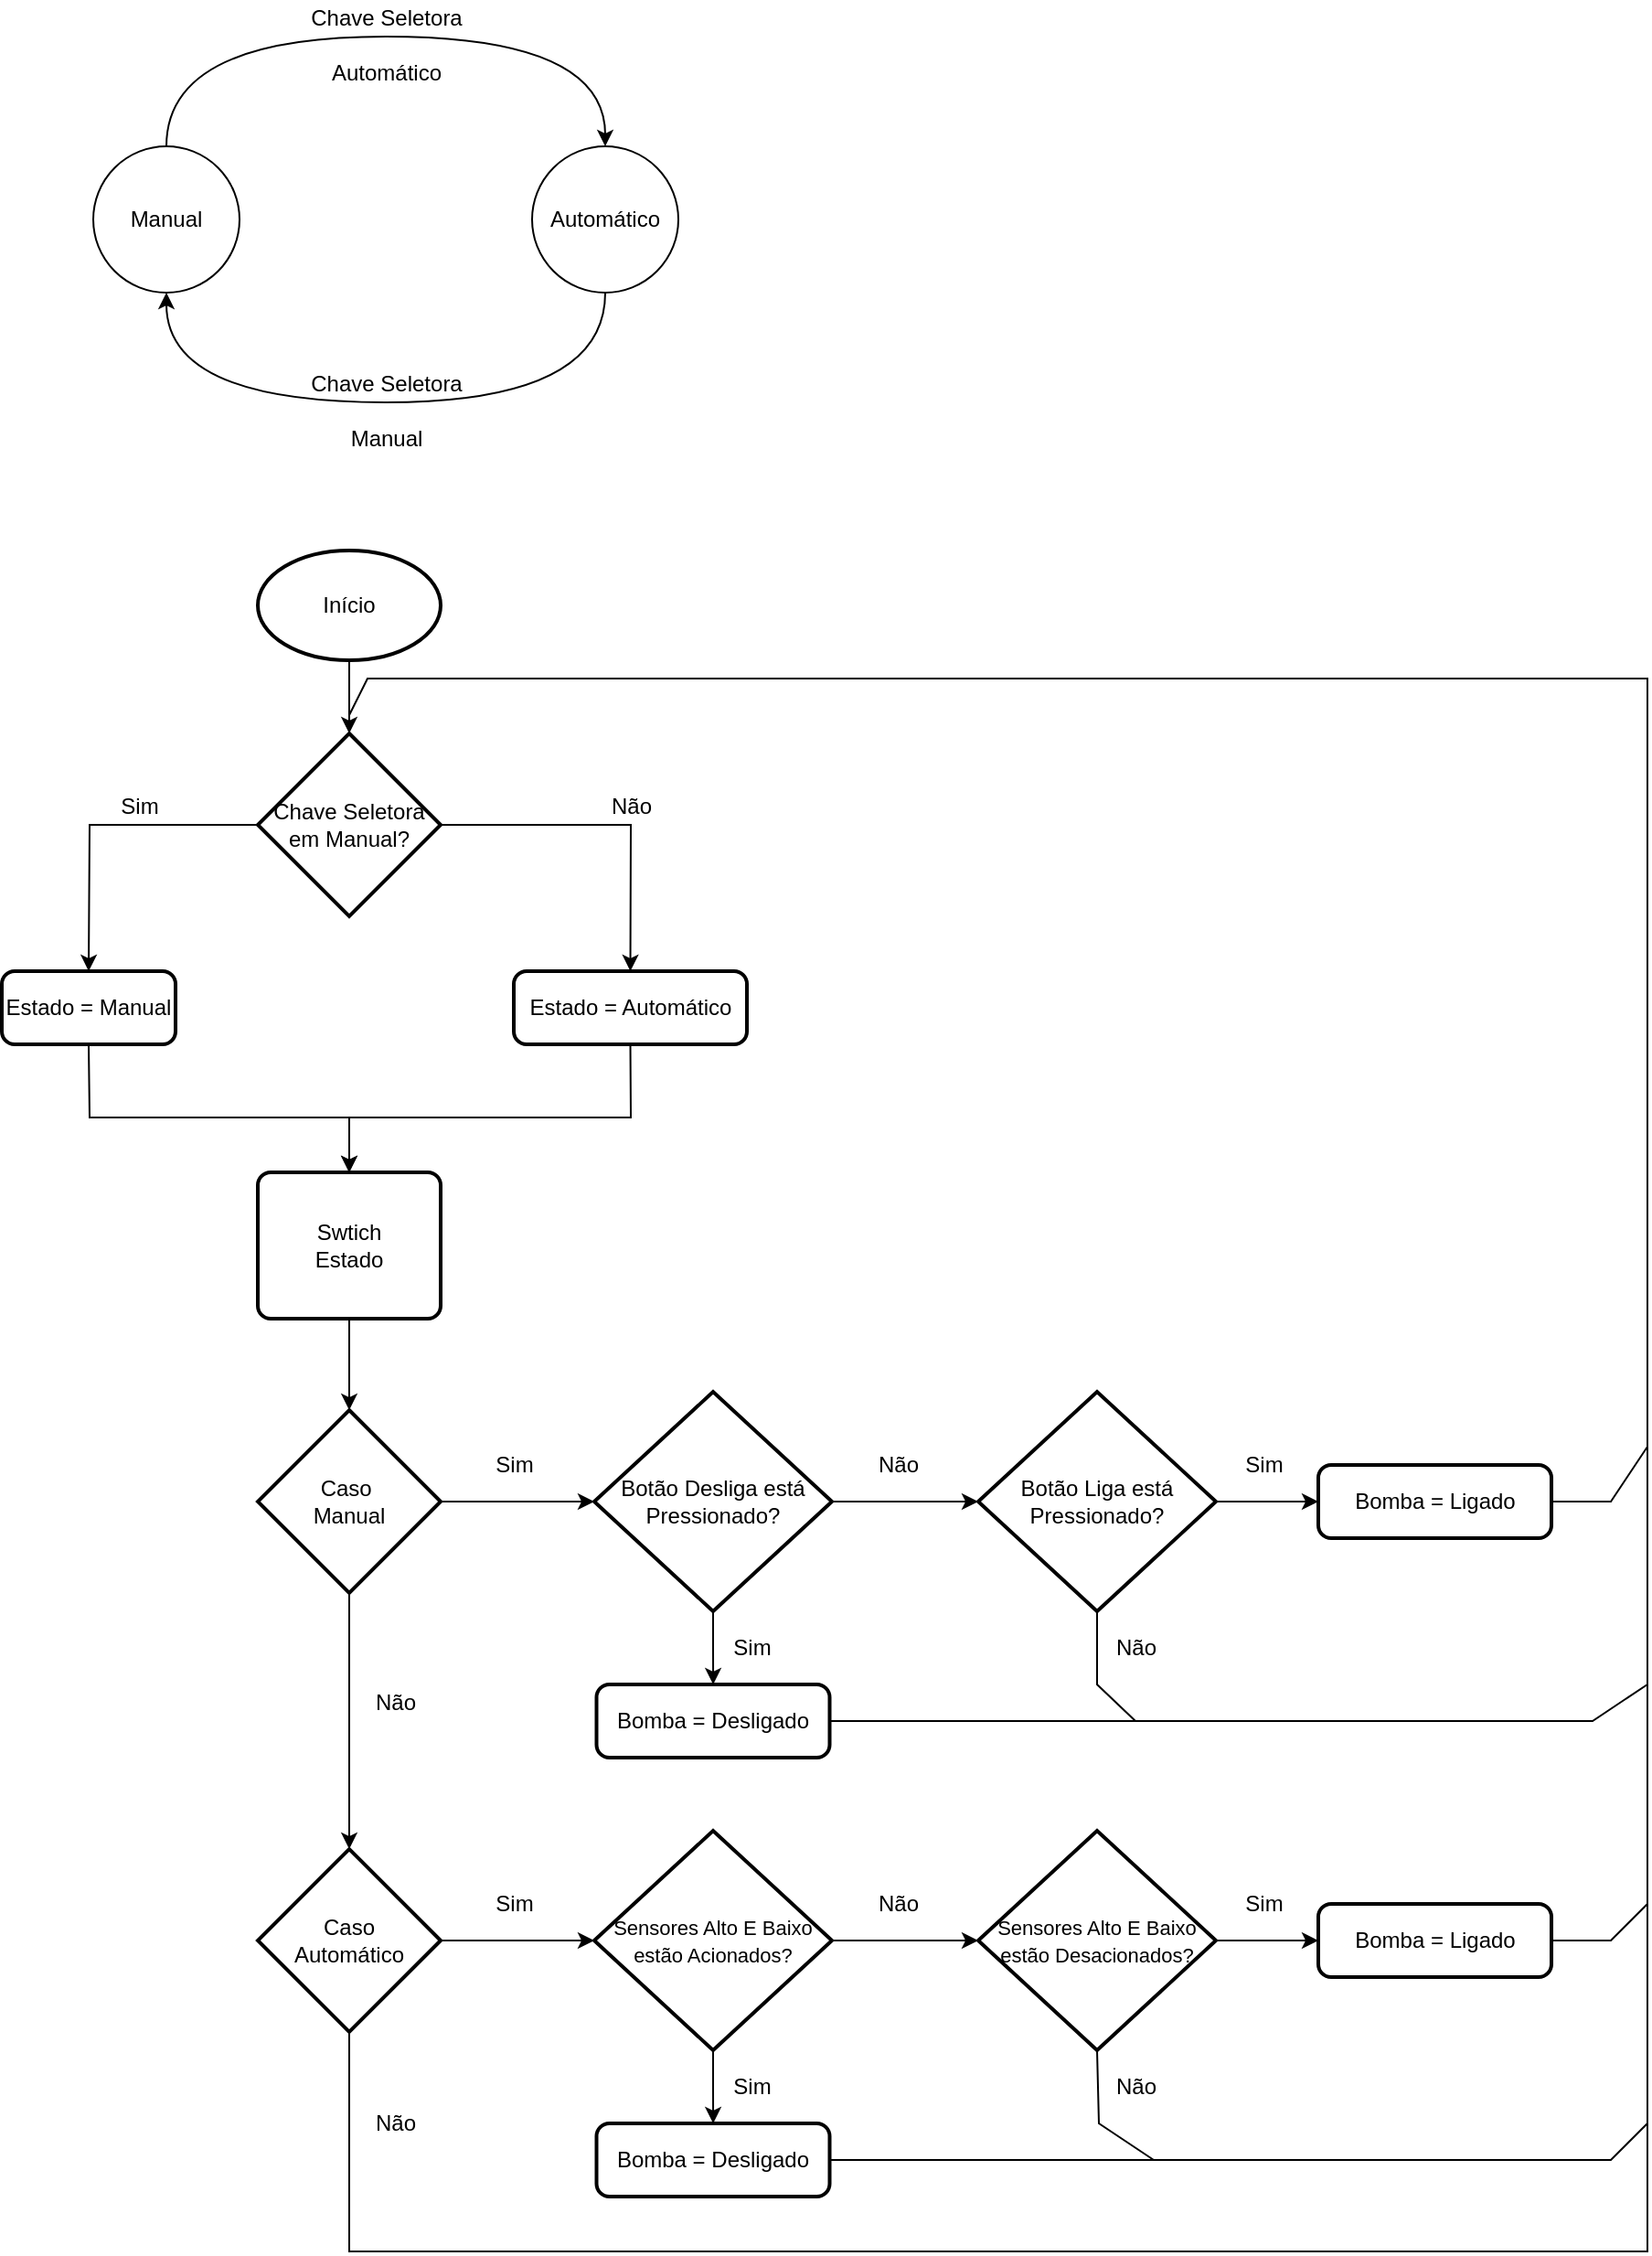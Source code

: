 <mxfile version="18.0.6" type="device"><diagram id="a3adVX1NMiK5i9-fumnj" name="Página-1"><mxGraphModel dx="868" dy="553" grid="1" gridSize="10" guides="1" tooltips="1" connect="1" arrows="1" fold="1" page="1" pageScale="1" pageWidth="827" pageHeight="1169" math="0" shadow="0"><root><mxCell id="0"/><mxCell id="1" parent="0"/><mxCell id="AysoHHVP8rVaqPCPHhLn-1" value="Manual" style="ellipse;whiteSpace=wrap;html=1;aspect=fixed;" parent="1" vertex="1"><mxGeometry x="120" y="109" width="80" height="80" as="geometry"/></mxCell><mxCell id="AysoHHVP8rVaqPCPHhLn-2" value="Automático" style="ellipse;whiteSpace=wrap;html=1;aspect=fixed;" parent="1" vertex="1"><mxGeometry x="360" y="109" width="80" height="80" as="geometry"/></mxCell><mxCell id="AysoHHVP8rVaqPCPHhLn-5" value="" style="curved=1;endArrow=classic;html=1;rounded=0;entryX=0.5;entryY=0;entryDx=0;entryDy=0;exitX=0.5;exitY=0;exitDx=0;exitDy=0;" parent="1" source="AysoHHVP8rVaqPCPHhLn-1" target="AysoHHVP8rVaqPCPHhLn-2" edge="1"><mxGeometry width="50" height="50" relative="1" as="geometry"><mxPoint x="260" y="169" as="sourcePoint"/><mxPoint x="310" y="119" as="targetPoint"/><Array as="points"><mxPoint x="160" y="49"/><mxPoint x="400" y="49"/></Array></mxGeometry></mxCell><mxCell id="AysoHHVP8rVaqPCPHhLn-6" value="" style="curved=1;endArrow=none;html=1;rounded=0;entryX=0.5;entryY=1;entryDx=0;entryDy=0;exitX=0.5;exitY=1;exitDx=0;exitDy=0;startArrow=classic;startFill=1;endFill=0;" parent="1" source="AysoHHVP8rVaqPCPHhLn-1" target="AysoHHVP8rVaqPCPHhLn-2" edge="1"><mxGeometry width="50" height="50" relative="1" as="geometry"><mxPoint x="170" y="119" as="sourcePoint"/><mxPoint x="410" y="119" as="targetPoint"/><Array as="points"><mxPoint x="160" y="249"/><mxPoint x="400" y="249"/></Array></mxGeometry></mxCell><mxCell id="AysoHHVP8rVaqPCPHhLn-7" value="Chave Seletora" style="text;html=1;resizable=0;autosize=1;align=center;verticalAlign=middle;points=[];fillColor=none;strokeColor=none;rounded=0;" parent="1" vertex="1"><mxGeometry x="230" y="29" width="100" height="20" as="geometry"/></mxCell><mxCell id="AysoHHVP8rVaqPCPHhLn-8" value="Automático" style="text;html=1;resizable=0;autosize=1;align=center;verticalAlign=middle;points=[];fillColor=none;strokeColor=none;rounded=0;" parent="1" vertex="1"><mxGeometry x="240" y="59" width="80" height="20" as="geometry"/></mxCell><mxCell id="AysoHHVP8rVaqPCPHhLn-9" value="Chave Seletora" style="text;html=1;resizable=0;autosize=1;align=center;verticalAlign=middle;points=[];fillColor=none;strokeColor=none;rounded=0;" parent="1" vertex="1"><mxGeometry x="230" y="229" width="100" height="20" as="geometry"/></mxCell><mxCell id="AysoHHVP8rVaqPCPHhLn-10" value="Manual" style="text;html=1;resizable=0;autosize=1;align=center;verticalAlign=middle;points=[];fillColor=none;strokeColor=none;rounded=0;" parent="1" vertex="1"><mxGeometry x="255" y="259" width="50" height="20" as="geometry"/></mxCell><mxCell id="AysoHHVP8rVaqPCPHhLn-13" value="" style="edgeStyle=orthogonalEdgeStyle;rounded=0;orthogonalLoop=1;jettySize=auto;html=1;startArrow=none;startFill=0;endArrow=classic;endFill=1;" parent="1" source="AysoHHVP8rVaqPCPHhLn-11" target="AysoHHVP8rVaqPCPHhLn-12" edge="1"><mxGeometry relative="1" as="geometry"/></mxCell><mxCell id="AysoHHVP8rVaqPCPHhLn-11" value="Início" style="strokeWidth=2;html=1;shape=mxgraph.flowchart.start_1;whiteSpace=wrap;" parent="1" vertex="1"><mxGeometry x="210" y="330" width="100" height="60" as="geometry"/></mxCell><mxCell id="AysoHHVP8rVaqPCPHhLn-12" value="Chave Seletora em Manual?" style="strokeWidth=2;html=1;shape=mxgraph.flowchart.decision;whiteSpace=wrap;" parent="1" vertex="1"><mxGeometry x="210" y="430" width="100" height="100" as="geometry"/></mxCell><mxCell id="AysoHHVP8rVaqPCPHhLn-14" value="Estado = Manual" style="rounded=1;whiteSpace=wrap;html=1;absoluteArcSize=1;arcSize=14;strokeWidth=2;" parent="1" vertex="1"><mxGeometry x="70" y="560" width="95" height="40" as="geometry"/></mxCell><mxCell id="AysoHHVP8rVaqPCPHhLn-15" value="Estado = Automático" style="rounded=1;whiteSpace=wrap;html=1;absoluteArcSize=1;arcSize=14;strokeWidth=2;" parent="1" vertex="1"><mxGeometry x="350" y="560" width="127.5" height="40" as="geometry"/></mxCell><mxCell id="AysoHHVP8rVaqPCPHhLn-16" value="" style="endArrow=classic;html=1;rounded=0;exitX=1;exitY=0.5;exitDx=0;exitDy=0;exitPerimeter=0;entryX=0.5;entryY=0;entryDx=0;entryDy=0;" parent="1" source="AysoHHVP8rVaqPCPHhLn-12" target="AysoHHVP8rVaqPCPHhLn-15" edge="1"><mxGeometry width="50" height="50" relative="1" as="geometry"><mxPoint x="390" y="590" as="sourcePoint"/><mxPoint x="440" y="540" as="targetPoint"/><Array as="points"><mxPoint x="414" y="480"/></Array></mxGeometry></mxCell><mxCell id="AysoHHVP8rVaqPCPHhLn-17" value="" style="endArrow=classic;html=1;rounded=0;entryX=0.5;entryY=0;entryDx=0;entryDy=0;exitX=0;exitY=0.5;exitDx=0;exitDy=0;exitPerimeter=0;" parent="1" source="AysoHHVP8rVaqPCPHhLn-12" target="AysoHHVP8rVaqPCPHhLn-14" edge="1"><mxGeometry width="50" height="50" relative="1" as="geometry"><mxPoint x="130" y="550" as="sourcePoint"/><mxPoint x="180" y="500" as="targetPoint"/><Array as="points"><mxPoint x="118" y="480"/></Array></mxGeometry></mxCell><mxCell id="AysoHHVP8rVaqPCPHhLn-18" value="Sim" style="text;html=1;resizable=0;autosize=1;align=center;verticalAlign=middle;points=[];fillColor=none;strokeColor=none;rounded=0;" parent="1" vertex="1"><mxGeometry x="125" y="460" width="40" height="20" as="geometry"/></mxCell><mxCell id="AysoHHVP8rVaqPCPHhLn-19" value="Não" style="text;html=1;resizable=0;autosize=1;align=center;verticalAlign=middle;points=[];fillColor=none;strokeColor=none;rounded=0;" parent="1" vertex="1"><mxGeometry x="394" y="460" width="40" height="20" as="geometry"/></mxCell><mxCell id="AysoHHVP8rVaqPCPHhLn-27" value="" style="edgeStyle=orthogonalEdgeStyle;rounded=0;orthogonalLoop=1;jettySize=auto;html=1;startArrow=none;startFill=0;endArrow=classic;endFill=1;" parent="1" source="AysoHHVP8rVaqPCPHhLn-20" target="AysoHHVP8rVaqPCPHhLn-23" edge="1"><mxGeometry relative="1" as="geometry"/></mxCell><mxCell id="AysoHHVP8rVaqPCPHhLn-20" value="Swtich&lt;br&gt;Estado" style="rounded=1;whiteSpace=wrap;html=1;absoluteArcSize=1;arcSize=14;strokeWidth=2;" parent="1" vertex="1"><mxGeometry x="210" y="670" width="100" height="80" as="geometry"/></mxCell><mxCell id="AysoHHVP8rVaqPCPHhLn-21" value="" style="endArrow=classic;html=1;rounded=0;entryX=0.5;entryY=0;entryDx=0;entryDy=0;exitX=0.5;exitY=1;exitDx=0;exitDy=0;" parent="1" source="AysoHHVP8rVaqPCPHhLn-15" target="AysoHHVP8rVaqPCPHhLn-20" edge="1"><mxGeometry width="50" height="50" relative="1" as="geometry"><mxPoint x="350" y="690" as="sourcePoint"/><mxPoint x="400" y="640" as="targetPoint"/><Array as="points"><mxPoint x="414" y="640"/><mxPoint x="260" y="640"/></Array></mxGeometry></mxCell><mxCell id="AysoHHVP8rVaqPCPHhLn-22" value="" style="endArrow=classic;html=1;rounded=0;exitX=0.5;exitY=1;exitDx=0;exitDy=0;" parent="1" source="AysoHHVP8rVaqPCPHhLn-14" edge="1"><mxGeometry width="50" height="50" relative="1" as="geometry"><mxPoint x="200" y="610" as="sourcePoint"/><mxPoint x="260" y="670" as="targetPoint"/><Array as="points"><mxPoint x="118" y="640"/><mxPoint x="260" y="640"/></Array></mxGeometry></mxCell><mxCell id="AysoHHVP8rVaqPCPHhLn-26" value="" style="edgeStyle=orthogonalEdgeStyle;rounded=0;orthogonalLoop=1;jettySize=auto;html=1;startArrow=none;startFill=0;endArrow=classic;endFill=1;" parent="1" source="AysoHHVP8rVaqPCPHhLn-23" target="AysoHHVP8rVaqPCPHhLn-25" edge="1"><mxGeometry relative="1" as="geometry"/></mxCell><mxCell id="AysoHHVP8rVaqPCPHhLn-30" value="" style="edgeStyle=orthogonalEdgeStyle;rounded=0;orthogonalLoop=1;jettySize=auto;html=1;startArrow=none;startFill=0;endArrow=classic;endFill=1;" parent="1" source="AysoHHVP8rVaqPCPHhLn-23" target="AysoHHVP8rVaqPCPHhLn-29" edge="1"><mxGeometry relative="1" as="geometry"/></mxCell><mxCell id="AysoHHVP8rVaqPCPHhLn-23" value="Caso&amp;nbsp;&lt;br&gt;Manual" style="strokeWidth=2;html=1;shape=mxgraph.flowchart.decision;whiteSpace=wrap;" parent="1" vertex="1"><mxGeometry x="210" y="800" width="100" height="100" as="geometry"/></mxCell><mxCell id="AysoHHVP8rVaqPCPHhLn-61" value="" style="edgeStyle=orthogonalEdgeStyle;rounded=0;orthogonalLoop=1;jettySize=auto;html=1;fontSize=12;startArrow=none;startFill=0;endArrow=classic;endFill=1;entryX=0;entryY=0.5;entryDx=0;entryDy=0;entryPerimeter=0;" parent="1" source="AysoHHVP8rVaqPCPHhLn-25" target="AysoHHVP8rVaqPCPHhLn-49" edge="1"><mxGeometry relative="1" as="geometry"/></mxCell><mxCell id="AysoHHVP8rVaqPCPHhLn-25" value="Caso&lt;br&gt;Automático" style="strokeWidth=2;html=1;shape=mxgraph.flowchart.decision;whiteSpace=wrap;direction=south;" parent="1" vertex="1"><mxGeometry x="210" y="1040" width="100" height="100" as="geometry"/></mxCell><mxCell id="AysoHHVP8rVaqPCPHhLn-33" value="" style="edgeStyle=orthogonalEdgeStyle;rounded=0;orthogonalLoop=1;jettySize=auto;html=1;fontSize=12;startArrow=none;startFill=0;endArrow=classic;endFill=1;" parent="1" source="AysoHHVP8rVaqPCPHhLn-29" target="AysoHHVP8rVaqPCPHhLn-32" edge="1"><mxGeometry relative="1" as="geometry"/></mxCell><mxCell id="AysoHHVP8rVaqPCPHhLn-39" value="" style="edgeStyle=orthogonalEdgeStyle;rounded=0;orthogonalLoop=1;jettySize=auto;html=1;fontSize=12;startArrow=none;startFill=0;endArrow=classic;endFill=1;" parent="1" source="AysoHHVP8rVaqPCPHhLn-29" target="AysoHHVP8rVaqPCPHhLn-36" edge="1"><mxGeometry relative="1" as="geometry"/></mxCell><mxCell id="AysoHHVP8rVaqPCPHhLn-29" value="&lt;font style=&quot;font-size: 12px;&quot;&gt;Botão Desliga está Pressionado?&lt;/font&gt;" style="strokeWidth=2;html=1;shape=mxgraph.flowchart.decision;whiteSpace=wrap;fontSize=12;" parent="1" vertex="1"><mxGeometry x="394" y="790" width="130" height="120" as="geometry"/></mxCell><mxCell id="AysoHHVP8rVaqPCPHhLn-35" value="" style="edgeStyle=orthogonalEdgeStyle;rounded=0;orthogonalLoop=1;jettySize=auto;html=1;fontSize=12;startArrow=none;startFill=0;endArrow=classic;endFill=1;" parent="1" source="AysoHHVP8rVaqPCPHhLn-32" target="AysoHHVP8rVaqPCPHhLn-34" edge="1"><mxGeometry relative="1" as="geometry"/></mxCell><mxCell id="AysoHHVP8rVaqPCPHhLn-32" value="&lt;font style=&quot;font-size: 12px;&quot;&gt;Botão Liga está Pressionado?&lt;/font&gt;" style="strokeWidth=2;html=1;shape=mxgraph.flowchart.decision;whiteSpace=wrap;fontSize=12;" parent="1" vertex="1"><mxGeometry x="604" y="790" width="130" height="120" as="geometry"/></mxCell><mxCell id="AysoHHVP8rVaqPCPHhLn-34" value="Bomba = Ligado" style="rounded=1;whiteSpace=wrap;html=1;absoluteArcSize=1;arcSize=14;strokeWidth=2;" parent="1" vertex="1"><mxGeometry x="790" y="830" width="127.5" height="40" as="geometry"/></mxCell><mxCell id="AysoHHVP8rVaqPCPHhLn-36" value="Bomba = Desligado" style="rounded=1;whiteSpace=wrap;html=1;absoluteArcSize=1;arcSize=14;strokeWidth=2;" parent="1" vertex="1"><mxGeometry x="395.25" y="950" width="127.5" height="40" as="geometry"/></mxCell><mxCell id="AysoHHVP8rVaqPCPHhLn-37" value="Sim" style="text;html=1;resizable=0;autosize=1;align=center;verticalAlign=middle;points=[];fillColor=none;strokeColor=none;rounded=0;fontSize=12;" parent="1" vertex="1"><mxGeometry x="330" y="820" width="40" height="20" as="geometry"/></mxCell><mxCell id="AysoHHVP8rVaqPCPHhLn-38" value="Sim" style="text;html=1;resizable=0;autosize=1;align=center;verticalAlign=middle;points=[];fillColor=none;strokeColor=none;rounded=0;fontSize=12;" parent="1" vertex="1"><mxGeometry x="460" y="920" width="40" height="20" as="geometry"/></mxCell><mxCell id="AysoHHVP8rVaqPCPHhLn-41" value="Sim" style="text;html=1;resizable=0;autosize=1;align=center;verticalAlign=middle;points=[];fillColor=none;strokeColor=none;rounded=0;fontSize=12;" parent="1" vertex="1"><mxGeometry x="740" y="820" width="40" height="20" as="geometry"/></mxCell><mxCell id="AysoHHVP8rVaqPCPHhLn-42" value="Não" style="text;html=1;resizable=0;autosize=1;align=center;verticalAlign=middle;points=[];fillColor=none;strokeColor=none;rounded=0;fontSize=12;" parent="1" vertex="1"><mxGeometry x="540" y="820" width="40" height="20" as="geometry"/></mxCell><mxCell id="AysoHHVP8rVaqPCPHhLn-43" value="Não" style="text;html=1;resizable=0;autosize=1;align=center;verticalAlign=middle;points=[];fillColor=none;strokeColor=none;rounded=0;fontSize=12;" parent="1" vertex="1"><mxGeometry x="670" y="920" width="40" height="20" as="geometry"/></mxCell><mxCell id="AysoHHVP8rVaqPCPHhLn-44" value="" style="endArrow=none;html=1;rounded=0;fontSize=12;exitX=1;exitY=0.5;exitDx=0;exitDy=0;endFill=0;" parent="1" source="AysoHHVP8rVaqPCPHhLn-36" edge="1"><mxGeometry width="50" height="50" relative="1" as="geometry"><mxPoint x="610" y="800" as="sourcePoint"/><mxPoint x="260" y="420" as="targetPoint"/><Array as="points"><mxPoint x="940" y="970"/><mxPoint x="970" y="950"/><mxPoint x="970" y="400"/><mxPoint x="270" y="400"/></Array></mxGeometry></mxCell><mxCell id="AysoHHVP8rVaqPCPHhLn-45" value="" style="endArrow=none;html=1;rounded=0;fontSize=12;exitX=1;exitY=0.5;exitDx=0;exitDy=0;" parent="1" source="AysoHHVP8rVaqPCPHhLn-34" edge="1"><mxGeometry width="50" height="50" relative="1" as="geometry"><mxPoint x="610" y="800" as="sourcePoint"/><mxPoint x="970" y="820" as="targetPoint"/><Array as="points"><mxPoint x="950" y="850"/></Array></mxGeometry></mxCell><mxCell id="AysoHHVP8rVaqPCPHhLn-46" value="" style="endArrow=none;html=1;rounded=0;fontSize=12;exitX=0.5;exitY=1;exitDx=0;exitDy=0;exitPerimeter=0;" parent="1" source="AysoHHVP8rVaqPCPHhLn-32" edge="1"><mxGeometry width="50" height="50" relative="1" as="geometry"><mxPoint x="610" y="800" as="sourcePoint"/><mxPoint x="690" y="970" as="targetPoint"/><Array as="points"><mxPoint x="669" y="950"/></Array></mxGeometry></mxCell><mxCell id="AysoHHVP8rVaqPCPHhLn-47" value="" style="edgeStyle=orthogonalEdgeStyle;rounded=0;orthogonalLoop=1;jettySize=auto;html=1;fontSize=12;startArrow=none;startFill=0;endArrow=classic;endFill=1;" parent="1" source="AysoHHVP8rVaqPCPHhLn-49" target="AysoHHVP8rVaqPCPHhLn-51" edge="1"><mxGeometry relative="1" as="geometry"/></mxCell><mxCell id="AysoHHVP8rVaqPCPHhLn-48" value="" style="edgeStyle=orthogonalEdgeStyle;rounded=0;orthogonalLoop=1;jettySize=auto;html=1;fontSize=12;startArrow=none;startFill=0;endArrow=classic;endFill=1;" parent="1" source="AysoHHVP8rVaqPCPHhLn-49" target="AysoHHVP8rVaqPCPHhLn-53" edge="1"><mxGeometry relative="1" as="geometry"/></mxCell><mxCell id="AysoHHVP8rVaqPCPHhLn-49" value="&lt;font style=&quot;font-size: 11px;&quot;&gt;Sensores Alto E Baixo estão Acionados?&lt;/font&gt;" style="strokeWidth=2;html=1;shape=mxgraph.flowchart.decision;whiteSpace=wrap;fontSize=12;" parent="1" vertex="1"><mxGeometry x="394" y="1030" width="130" height="120" as="geometry"/></mxCell><mxCell id="AysoHHVP8rVaqPCPHhLn-50" value="" style="edgeStyle=orthogonalEdgeStyle;rounded=0;orthogonalLoop=1;jettySize=auto;html=1;fontSize=12;startArrow=none;startFill=0;endArrow=classic;endFill=1;" parent="1" source="AysoHHVP8rVaqPCPHhLn-51" target="AysoHHVP8rVaqPCPHhLn-52" edge="1"><mxGeometry relative="1" as="geometry"/></mxCell><mxCell id="AysoHHVP8rVaqPCPHhLn-51" value="&lt;span style=&quot;font-size: 11px;&quot;&gt;Sensores Alto E Baixo estão Desacionados?&lt;/span&gt;" style="strokeWidth=2;html=1;shape=mxgraph.flowchart.decision;whiteSpace=wrap;fontSize=12;" parent="1" vertex="1"><mxGeometry x="604" y="1030" width="130" height="120" as="geometry"/></mxCell><mxCell id="AysoHHVP8rVaqPCPHhLn-52" value="Bomba = Ligado" style="rounded=1;whiteSpace=wrap;html=1;absoluteArcSize=1;arcSize=14;strokeWidth=2;" parent="1" vertex="1"><mxGeometry x="790" y="1070" width="127.5" height="40" as="geometry"/></mxCell><mxCell id="AysoHHVP8rVaqPCPHhLn-53" value="Bomba = Desligado" style="rounded=1;whiteSpace=wrap;html=1;absoluteArcSize=1;arcSize=14;strokeWidth=2;" parent="1" vertex="1"><mxGeometry x="395.25" y="1190" width="127.5" height="40" as="geometry"/></mxCell><mxCell id="AysoHHVP8rVaqPCPHhLn-54" value="Sim" style="text;html=1;resizable=0;autosize=1;align=center;verticalAlign=middle;points=[];fillColor=none;strokeColor=none;rounded=0;fontSize=12;" parent="1" vertex="1"><mxGeometry x="330" y="1060" width="40" height="20" as="geometry"/></mxCell><mxCell id="AysoHHVP8rVaqPCPHhLn-55" value="Sim" style="text;html=1;resizable=0;autosize=1;align=center;verticalAlign=middle;points=[];fillColor=none;strokeColor=none;rounded=0;fontSize=12;" parent="1" vertex="1"><mxGeometry x="460" y="1160" width="40" height="20" as="geometry"/></mxCell><mxCell id="AysoHHVP8rVaqPCPHhLn-56" value="Sim" style="text;html=1;resizable=0;autosize=1;align=center;verticalAlign=middle;points=[];fillColor=none;strokeColor=none;rounded=0;fontSize=12;" parent="1" vertex="1"><mxGeometry x="740" y="1060" width="40" height="20" as="geometry"/></mxCell><mxCell id="AysoHHVP8rVaqPCPHhLn-57" value="Não" style="text;html=1;resizable=0;autosize=1;align=center;verticalAlign=middle;points=[];fillColor=none;strokeColor=none;rounded=0;fontSize=12;" parent="1" vertex="1"><mxGeometry x="540" y="1060" width="40" height="20" as="geometry"/></mxCell><mxCell id="AysoHHVP8rVaqPCPHhLn-58" value="Não" style="text;html=1;resizable=0;autosize=1;align=center;verticalAlign=middle;points=[];fillColor=none;strokeColor=none;rounded=0;fontSize=12;" parent="1" vertex="1"><mxGeometry x="670" y="1160" width="40" height="20" as="geometry"/></mxCell><mxCell id="AysoHHVP8rVaqPCPHhLn-59" value="" style="endArrow=none;html=1;rounded=0;fontSize=12;exitX=1;exitY=0.5;exitDx=0;exitDy=0;" parent="1" source="AysoHHVP8rVaqPCPHhLn-52" edge="1"><mxGeometry width="50" height="50" relative="1" as="geometry"><mxPoint x="610" y="1040" as="sourcePoint"/><mxPoint x="970" y="950" as="targetPoint"/><Array as="points"><mxPoint x="950" y="1090"/><mxPoint x="970" y="1070"/></Array></mxGeometry></mxCell><mxCell id="AysoHHVP8rVaqPCPHhLn-60" value="" style="endArrow=none;html=1;rounded=0;fontSize=12;exitX=0.5;exitY=1;exitDx=0;exitDy=0;exitPerimeter=0;" parent="1" source="AysoHHVP8rVaqPCPHhLn-51" edge="1"><mxGeometry width="50" height="50" relative="1" as="geometry"><mxPoint x="610" y="1040" as="sourcePoint"/><mxPoint x="700" y="1210" as="targetPoint"/><Array as="points"><mxPoint x="670" y="1190"/></Array></mxGeometry></mxCell><mxCell id="AysoHHVP8rVaqPCPHhLn-63" value="" style="endArrow=none;html=1;rounded=0;fontSize=11;exitX=1;exitY=0.5;exitDx=0;exitDy=0;" parent="1" source="AysoHHVP8rVaqPCPHhLn-53" edge="1"><mxGeometry width="50" height="50" relative="1" as="geometry"><mxPoint x="530" y="1320" as="sourcePoint"/><mxPoint x="970" y="1070" as="targetPoint"/><Array as="points"><mxPoint x="950" y="1210"/><mxPoint x="970" y="1190"/></Array></mxGeometry></mxCell><mxCell id="AysoHHVP8rVaqPCPHhLn-64" value="" style="endArrow=none;html=1;rounded=0;fontSize=11;exitX=1;exitY=0.5;exitDx=0;exitDy=0;exitPerimeter=0;" parent="1" source="AysoHHVP8rVaqPCPHhLn-25" edge="1"><mxGeometry width="50" height="50" relative="1" as="geometry"><mxPoint x="280" y="1240" as="sourcePoint"/><mxPoint x="970" y="1190" as="targetPoint"/><Array as="points"><mxPoint x="260" y="1260"/><mxPoint x="970" y="1260"/></Array></mxGeometry></mxCell><mxCell id="AysoHHVP8rVaqPCPHhLn-65" value="Não" style="text;html=1;resizable=0;autosize=1;align=center;verticalAlign=middle;points=[];fillColor=none;strokeColor=none;rounded=0;fontSize=12;" parent="1" vertex="1"><mxGeometry x="265" y="950" width="40" height="20" as="geometry"/></mxCell><mxCell id="AysoHHVP8rVaqPCPHhLn-66" value="Não" style="text;html=1;resizable=0;autosize=1;align=center;verticalAlign=middle;points=[];fillColor=none;strokeColor=none;rounded=0;fontSize=12;" parent="1" vertex="1"><mxGeometry x="265" y="1180" width="40" height="20" as="geometry"/></mxCell></root></mxGraphModel></diagram></mxfile>